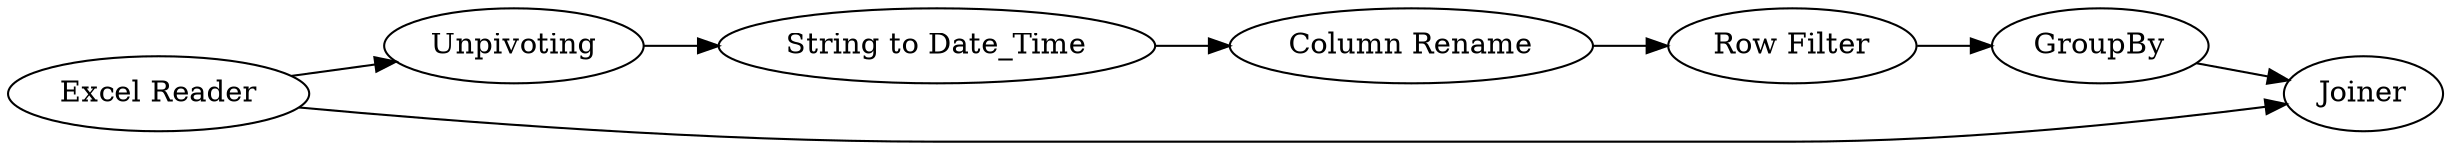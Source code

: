 digraph {
	4 -> 5
	3 -> 4
	5 -> 6
	1 -> 2
	1 -> 7
	2 -> 3
	6 -> 7
	5 [label="Row Filter"]
	1 [label="Excel Reader"]
	7 [label=Joiner]
	4 [label="Column Rename"]
	6 [label=GroupBy]
	3 [label="String to Date_Time"]
	2 [label=Unpivoting]
	rankdir=LR
}
